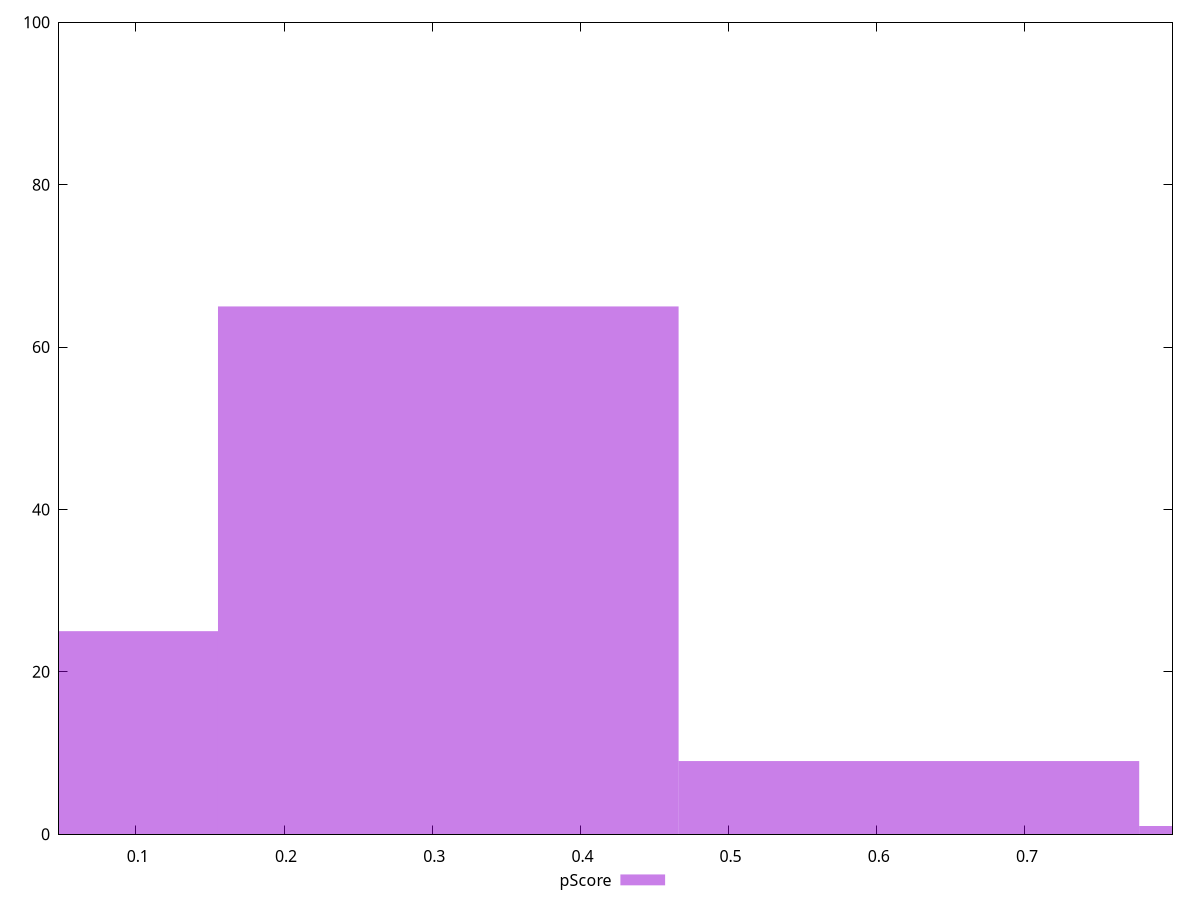 reset

$pScore <<EOF
0.31084382868983407 65
0 25
0.6216876573796681 9
0.9325314860695022 1
EOF

set key outside below
set boxwidth 0.31084382868983407
set xrange [0.048127131466499384:0.7995763928725942]
set yrange [0:100]
set trange [0:100]
set style fill transparent solid 0.5 noborder
set terminal svg size 640, 490 enhanced background rgb 'white'
set output "reports/report_00027_2021-02-24T12-40-31.850Z/total-blocking-time/samples/music/pScore/histogram.svg"

plot $pScore title "pScore" with boxes

reset
